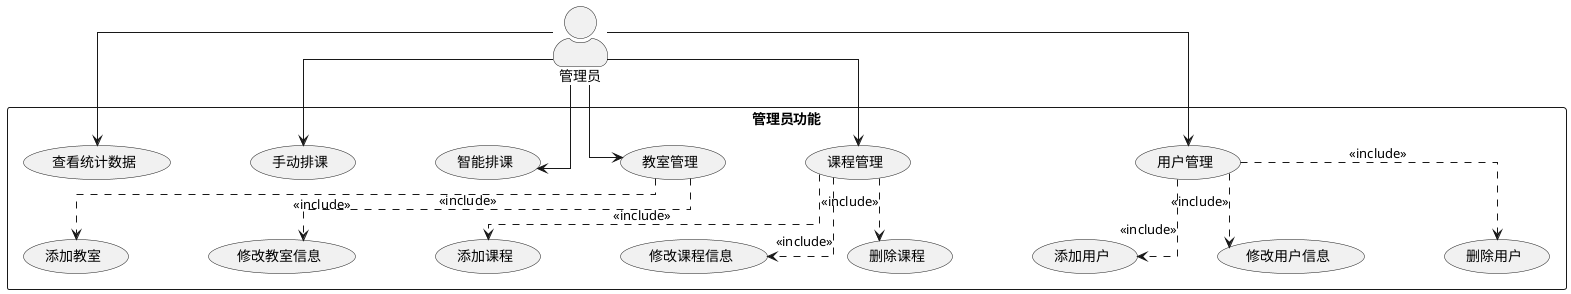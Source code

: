 @startuml 管理员用例图

skinparam actorStyle awesome
skinparam packageStyle rectangle
skinparam shadowing false
skinparam linetype ortho
skinparam nodesep 80
skinparam ranksep 60

'定义角色
actor "管理员" as Admin

'管理员用例包
rectangle "管理员功能" {
    usecase "用户管理" as AU1
    usecase "添加用户" as AU1_1
    usecase "修改用户信息" as AU1_2
    usecase "删除用户" as AU1_3
    
    usecase "课程管理" as AU2
    usecase "添加课程" as AU2_1
    usecase "修改课程信息" as AU2_2
    usecase "删除课程" as AU2_3
    
    usecase "教室管理" as AU3
    usecase "添加教室" as AU3_1
    usecase "修改教室信息" as AU3_2
    
    usecase "智能排课" as AU4
    usecase "手动排课" as AU5
    usecase "查看统计数据" as AU6
}

'关联关系
Admin --> AU1
Admin --> AU2
Admin --> AU3
Admin --> AU4
Admin --> AU5
Admin --> AU6

'包含关系
AU1 ..> AU1_1 : <<include>>
AU1 ..> AU1_2 : <<include>>
AU1 ..> AU1_3 : <<include>>

AU2 ..> AU2_1 : <<include>>
AU2 ..> AU2_2 : <<include>>
AU2 ..> AU2_3 : <<include>>

AU3 ..> AU3_1 : <<include>>
AU3 ..> AU3_2 : <<include>>

@enduml 